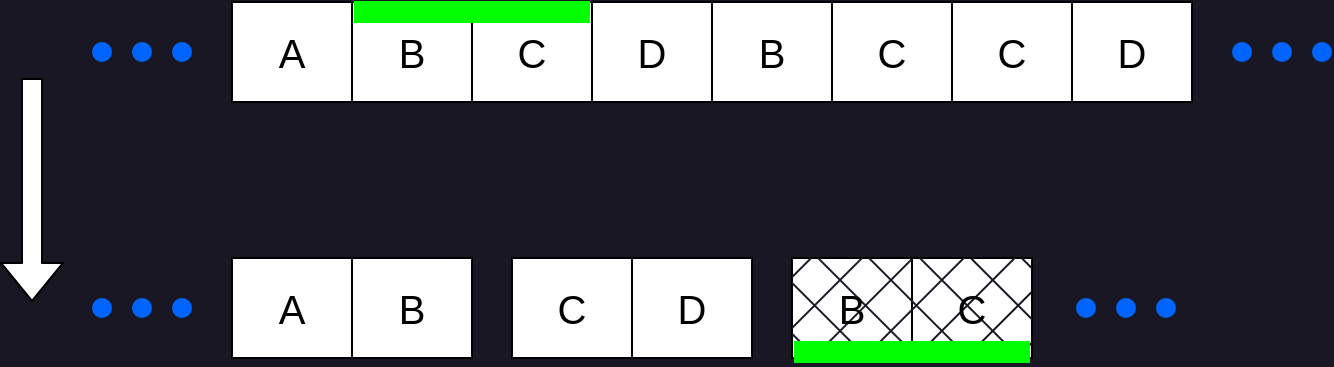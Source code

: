 <mxfile>
    <diagram id="LqdmTyrMARRoVk2-njNa" name="Page-1">
        <mxGraphModel dx="954" dy="592" grid="1" gridSize="10" guides="1" tooltips="1" connect="1" arrows="1" fold="1" page="1" pageScale="1" pageWidth="1100" pageHeight="850" background="#191724" math="1" shadow="0">
            <root>
                <mxCell id="0"/>
                <mxCell id="1" parent="0"/>
                <mxCell id="2" value="" style="shape=table;startSize=0;container=1;collapsible=0;childLayout=tableLayout;fillColor=#FFFFFF;gradientColor=none;fontColor=#000000;strokeColor=#000000;fontSize=20;" parent="1" vertex="1">
                    <mxGeometry x="260" y="270" width="480" height="50" as="geometry"/>
                </mxCell>
                <mxCell id="3" value="" style="shape=tableRow;horizontal=0;startSize=0;swimlaneHead=0;swimlaneBody=0;top=0;left=0;bottom=0;right=0;collapsible=0;dropTarget=0;fillColor=none;points=[[0,0.5],[1,0.5]];portConstraint=eastwest;fontColor=#000000;fontSize=20;" parent="2" vertex="1">
                    <mxGeometry width="480" height="50" as="geometry"/>
                </mxCell>
                <mxCell id="4" value="A" style="shape=partialRectangle;html=1;whiteSpace=wrap;connectable=0;overflow=hidden;fillColor=none;top=0;left=0;bottom=0;right=0;pointerEvents=1;fontColor=#000000;fontSize=20;" parent="3" vertex="1">
                    <mxGeometry width="60" height="50" as="geometry">
                        <mxRectangle width="60" height="50" as="alternateBounds"/>
                    </mxGeometry>
                </mxCell>
                <mxCell id="5" value="B" style="shape=partialRectangle;html=1;whiteSpace=wrap;connectable=0;overflow=hidden;fillColor=none;top=0;left=0;bottom=0;right=0;pointerEvents=1;fontColor=#000000;fontSize=20;" parent="3" vertex="1">
                    <mxGeometry x="60" width="60" height="50" as="geometry">
                        <mxRectangle width="60" height="50" as="alternateBounds"/>
                    </mxGeometry>
                </mxCell>
                <mxCell id="6" value="C" style="shape=partialRectangle;html=1;whiteSpace=wrap;connectable=0;overflow=hidden;fillColor=none;top=0;left=0;bottom=0;right=0;pointerEvents=1;fontColor=#000000;fontSize=20;strokeWidth=1;" parent="3" vertex="1">
                    <mxGeometry x="120" width="60" height="50" as="geometry">
                        <mxRectangle width="60" height="50" as="alternateBounds"/>
                    </mxGeometry>
                </mxCell>
                <mxCell id="7" value="D" style="shape=partialRectangle;html=1;whiteSpace=wrap;connectable=0;overflow=hidden;fillColor=none;top=0;left=0;bottom=0;right=0;pointerEvents=1;fontColor=#000000;fontSize=20;" parent="3" vertex="1">
                    <mxGeometry x="180" width="60" height="50" as="geometry">
                        <mxRectangle width="60" height="50" as="alternateBounds"/>
                    </mxGeometry>
                </mxCell>
                <mxCell id="15" value="B" style="shape=partialRectangle;html=1;whiteSpace=wrap;connectable=0;overflow=hidden;fillColor=none;top=0;left=0;bottom=0;right=0;pointerEvents=1;fontColor=#000000;fontSize=20;" parent="3" vertex="1">
                    <mxGeometry x="240" width="60" height="50" as="geometry">
                        <mxRectangle width="60" height="50" as="alternateBounds"/>
                    </mxGeometry>
                </mxCell>
                <mxCell id="14" value="C" style="shape=partialRectangle;html=1;whiteSpace=wrap;connectable=0;overflow=hidden;fillColor=none;top=0;left=0;bottom=0;right=0;pointerEvents=1;fontColor=#000000;fontSize=20;" parent="3" vertex="1">
                    <mxGeometry x="300" width="60" height="50" as="geometry">
                        <mxRectangle width="60" height="50" as="alternateBounds"/>
                    </mxGeometry>
                </mxCell>
                <mxCell id="13" value="C" style="shape=partialRectangle;html=1;whiteSpace=wrap;connectable=0;overflow=hidden;fillColor=none;top=0;left=0;bottom=0;right=0;pointerEvents=1;fontColor=#000000;fontSize=20;" parent="3" vertex="1">
                    <mxGeometry x="360" width="60" height="50" as="geometry">
                        <mxRectangle width="60" height="50" as="alternateBounds"/>
                    </mxGeometry>
                </mxCell>
                <mxCell id="12" value="D" style="shape=partialRectangle;html=1;whiteSpace=wrap;connectable=0;overflow=hidden;fillColor=none;top=0;left=0;bottom=0;right=0;pointerEvents=1;fontColor=#000000;fontSize=20;" parent="3" vertex="1">
                    <mxGeometry x="420" width="60" height="50" as="geometry">
                        <mxRectangle width="60" height="50" as="alternateBounds"/>
                    </mxGeometry>
                </mxCell>
                <mxCell id="16" value="" style="shape=table;startSize=0;container=1;collapsible=0;childLayout=tableLayout;fillColor=#FFFFFF;gradientColor=none;fontColor=#000000;strokeColor=#000000;fontSize=20;" parent="1" vertex="1">
                    <mxGeometry x="260" y="398" width="120" height="50" as="geometry"/>
                </mxCell>
                <mxCell id="17" value="" style="shape=tableRow;horizontal=0;startSize=0;swimlaneHead=0;swimlaneBody=0;top=0;left=0;bottom=0;right=0;collapsible=0;dropTarget=0;fillColor=none;points=[[0,0.5],[1,0.5]];portConstraint=eastwest;fontColor=#000000;fontSize=20;" parent="16" vertex="1">
                    <mxGeometry width="120" height="50" as="geometry"/>
                </mxCell>
                <mxCell id="18" value="A" style="shape=partialRectangle;html=1;whiteSpace=wrap;connectable=0;overflow=hidden;fillColor=none;top=0;left=0;bottom=0;right=0;pointerEvents=1;fontColor=#000000;fontSize=20;" parent="17" vertex="1">
                    <mxGeometry width="60" height="50" as="geometry">
                        <mxRectangle width="60" height="50" as="alternateBounds"/>
                    </mxGeometry>
                </mxCell>
                <mxCell id="19" value="B" style="shape=partialRectangle;html=1;whiteSpace=wrap;connectable=0;overflow=hidden;fillColor=none;top=0;left=0;bottom=0;right=0;pointerEvents=1;fontColor=#000000;fontSize=20;" parent="17" vertex="1">
                    <mxGeometry x="60" width="60" height="50" as="geometry">
                        <mxRectangle width="60" height="50" as="alternateBounds"/>
                    </mxGeometry>
                </mxCell>
                <mxCell id="20" value="" style="shape=table;startSize=0;container=1;collapsible=0;childLayout=tableLayout;fillColor=#FFFFFF;gradientColor=none;fontColor=#000000;strokeColor=#000000;fontSize=20;" parent="1" vertex="1">
                    <mxGeometry x="400" y="398" width="120" height="50" as="geometry"/>
                </mxCell>
                <mxCell id="21" value="" style="shape=tableRow;horizontal=0;startSize=0;swimlaneHead=0;swimlaneBody=0;top=0;left=0;bottom=0;right=0;collapsible=0;dropTarget=0;fillColor=none;points=[[0,0.5],[1,0.5]];portConstraint=eastwest;fontColor=#000000;fontSize=20;" parent="20" vertex="1">
                    <mxGeometry width="120" height="50" as="geometry"/>
                </mxCell>
                <mxCell id="22" value="C" style="shape=partialRectangle;html=1;whiteSpace=wrap;connectable=0;overflow=hidden;fillColor=none;top=0;left=0;bottom=0;right=0;pointerEvents=1;fontColor=#000000;fontSize=20;" parent="21" vertex="1">
                    <mxGeometry width="60" height="50" as="geometry">
                        <mxRectangle width="60" height="50" as="alternateBounds"/>
                    </mxGeometry>
                </mxCell>
                <mxCell id="23" value="D" style="shape=partialRectangle;html=1;whiteSpace=wrap;connectable=0;overflow=hidden;fillColor=none;top=0;left=0;bottom=0;right=0;pointerEvents=1;fontColor=#000000;fontSize=20;" parent="21" vertex="1">
                    <mxGeometry x="60" width="60" height="50" as="geometry">
                        <mxRectangle width="60" height="50" as="alternateBounds"/>
                    </mxGeometry>
                </mxCell>
                <mxCell id="24" value="" style="shape=table;startSize=0;container=1;collapsible=0;childLayout=tableLayout;fillColor=#FFFFFF;gradientColor=none;fontColor=#000000;strokeColor=#000000;fontSize=20;fillStyle=auto;" parent="1" vertex="1">
                    <mxGeometry x="540" y="398" width="120" height="50" as="geometry"/>
                </mxCell>
                <mxCell id="25" value="" style="shape=tableRow;horizontal=0;startSize=0;swimlaneHead=0;swimlaneBody=0;top=0;left=0;bottom=0;right=0;collapsible=0;dropTarget=0;fillColor=none;points=[[0,0.5],[1,0.5]];portConstraint=eastwest;fontColor=#000000;fontSize=20;" parent="24" vertex="1">
                    <mxGeometry width="120" height="50" as="geometry"/>
                </mxCell>
                <mxCell id="26" value="B" style="shape=partialRectangle;html=1;whiteSpace=wrap;connectable=0;overflow=hidden;fillColor=#191724;top=0;left=0;bottom=0;right=0;pointerEvents=1;fontColor=#000000;fontSize=20;fillStyle=cross-hatch;" parent="25" vertex="1">
                    <mxGeometry width="60" height="50" as="geometry">
                        <mxRectangle width="60" height="50" as="alternateBounds"/>
                    </mxGeometry>
                </mxCell>
                <mxCell id="27" value="C" style="shape=partialRectangle;html=1;whiteSpace=wrap;connectable=0;overflow=hidden;fillColor=#191724;top=0;left=0;bottom=0;right=0;pointerEvents=1;fontColor=#000000;fontSize=20;fillStyle=cross-hatch;" parent="25" vertex="1">
                    <mxGeometry x="60" width="60" height="50" as="geometry">
                        <mxRectangle width="60" height="50" as="alternateBounds"/>
                    </mxGeometry>
                </mxCell>
                <mxCell id="42" value="" style="shape=ellipse;fillColor=#0065FF;strokeColor=none;html=1;sketch=0;fontSize=20;fontColor=#000000;" parent="1" vertex="1">
                    <mxGeometry x="190" y="290" width="10" height="10" as="geometry"/>
                </mxCell>
                <mxCell id="43" value="" style="shape=ellipse;fillColor=#0065FF;strokeColor=none;html=1;sketch=0;fontSize=20;fontColor=#000000;" parent="1" vertex="1">
                    <mxGeometry x="210" y="290" width="10" height="10" as="geometry"/>
                </mxCell>
                <mxCell id="44" value="" style="shape=ellipse;fillColor=#0065FF;strokeColor=none;html=1;sketch=0;fontSize=20;fontColor=#000000;" parent="1" vertex="1">
                    <mxGeometry x="230" y="290" width="10" height="10" as="geometry"/>
                </mxCell>
                <mxCell id="48" value="" style="shape=ellipse;fillColor=#0065FF;strokeColor=none;html=1;sketch=0;fontSize=20;fontColor=#000000;" parent="1" vertex="1">
                    <mxGeometry x="760" y="290" width="10" height="10" as="geometry"/>
                </mxCell>
                <mxCell id="49" value="" style="shape=ellipse;fillColor=#0065FF;strokeColor=none;html=1;sketch=0;fontSize=20;fontColor=#000000;" parent="1" vertex="1">
                    <mxGeometry x="780" y="290" width="10" height="10" as="geometry"/>
                </mxCell>
                <mxCell id="50" value="" style="shape=ellipse;fillColor=#0065FF;strokeColor=none;html=1;sketch=0;fontSize=20;fontColor=#000000;" parent="1" vertex="1">
                    <mxGeometry x="800" y="290" width="10" height="10" as="geometry"/>
                </mxCell>
                <mxCell id="51" value="" style="shape=ellipse;fillColor=#0065FF;strokeColor=none;html=1;sketch=0;fontSize=20;fontColor=#000000;" parent="1" vertex="1">
                    <mxGeometry x="190" y="418" width="10" height="10" as="geometry"/>
                </mxCell>
                <mxCell id="52" value="" style="shape=ellipse;fillColor=#0065FF;strokeColor=none;html=1;sketch=0;fontSize=20;fontColor=#000000;" parent="1" vertex="1">
                    <mxGeometry x="210" y="418" width="10" height="10" as="geometry"/>
                </mxCell>
                <mxCell id="53" value="" style="shape=ellipse;fillColor=#0065FF;strokeColor=none;html=1;sketch=0;fontSize=20;fontColor=#000000;" parent="1" vertex="1">
                    <mxGeometry x="230" y="418" width="10" height="10" as="geometry"/>
                </mxCell>
                <mxCell id="54" value="" style="shape=ellipse;fillColor=#0065FF;strokeColor=none;html=1;sketch=0;fontSize=20;fontColor=#000000;" parent="1" vertex="1">
                    <mxGeometry x="682" y="418" width="10" height="10" as="geometry"/>
                </mxCell>
                <mxCell id="55" value="" style="shape=ellipse;fillColor=#0065FF;strokeColor=none;html=1;sketch=0;fontSize=20;fontColor=#000000;" parent="1" vertex="1">
                    <mxGeometry x="702" y="418" width="10" height="10" as="geometry"/>
                </mxCell>
                <mxCell id="56" value="" style="shape=ellipse;fillColor=#0065FF;strokeColor=none;html=1;sketch=0;fontSize=20;fontColor=#000000;" parent="1" vertex="1">
                    <mxGeometry x="722" y="418" width="10" height="10" as="geometry"/>
                </mxCell>
                <mxCell id="57" value="" style="shape=flexArrow;endArrow=classic;html=1;fillColor=#FFFFFF;" parent="1" edge="1">
                    <mxGeometry width="50" height="50" relative="1" as="geometry">
                        <mxPoint x="160" y="308" as="sourcePoint"/>
                        <mxPoint x="160" y="420" as="targetPoint"/>
                    </mxGeometry>
                </mxCell>
                <mxCell id="59" value="" style="endArrow=none;html=1;fillColor=#FFFFFF;entryX=-0.008;entryY=1;entryDx=0;entryDy=0;entryPerimeter=0;exitX=0.975;exitY=1;exitDx=0;exitDy=0;exitPerimeter=0;strokeColor=#00FF00;strokeWidth=11;" edge="1" parent="1">
                    <mxGeometry width="50" height="50" relative="1" as="geometry">
                        <mxPoint x="658.98" y="445" as="sourcePoint"/>
                        <mxPoint x="541.02" y="445" as="targetPoint"/>
                    </mxGeometry>
                </mxCell>
                <mxCell id="60" value="" style="endArrow=none;html=1;fillColor=#FFFFFF;entryX=-0.008;entryY=1;entryDx=0;entryDy=0;entryPerimeter=0;exitX=0.975;exitY=1;exitDx=0;exitDy=0;exitPerimeter=0;strokeColor=#00FF00;strokeWidth=11;" edge="1" parent="1">
                    <mxGeometry width="50" height="50" relative="1" as="geometry">
                        <mxPoint x="438.96" y="275" as="sourcePoint"/>
                        <mxPoint x="321" y="275" as="targetPoint"/>
                    </mxGeometry>
                </mxCell>
            </root>
        </mxGraphModel>
    </diagram>
</mxfile>
